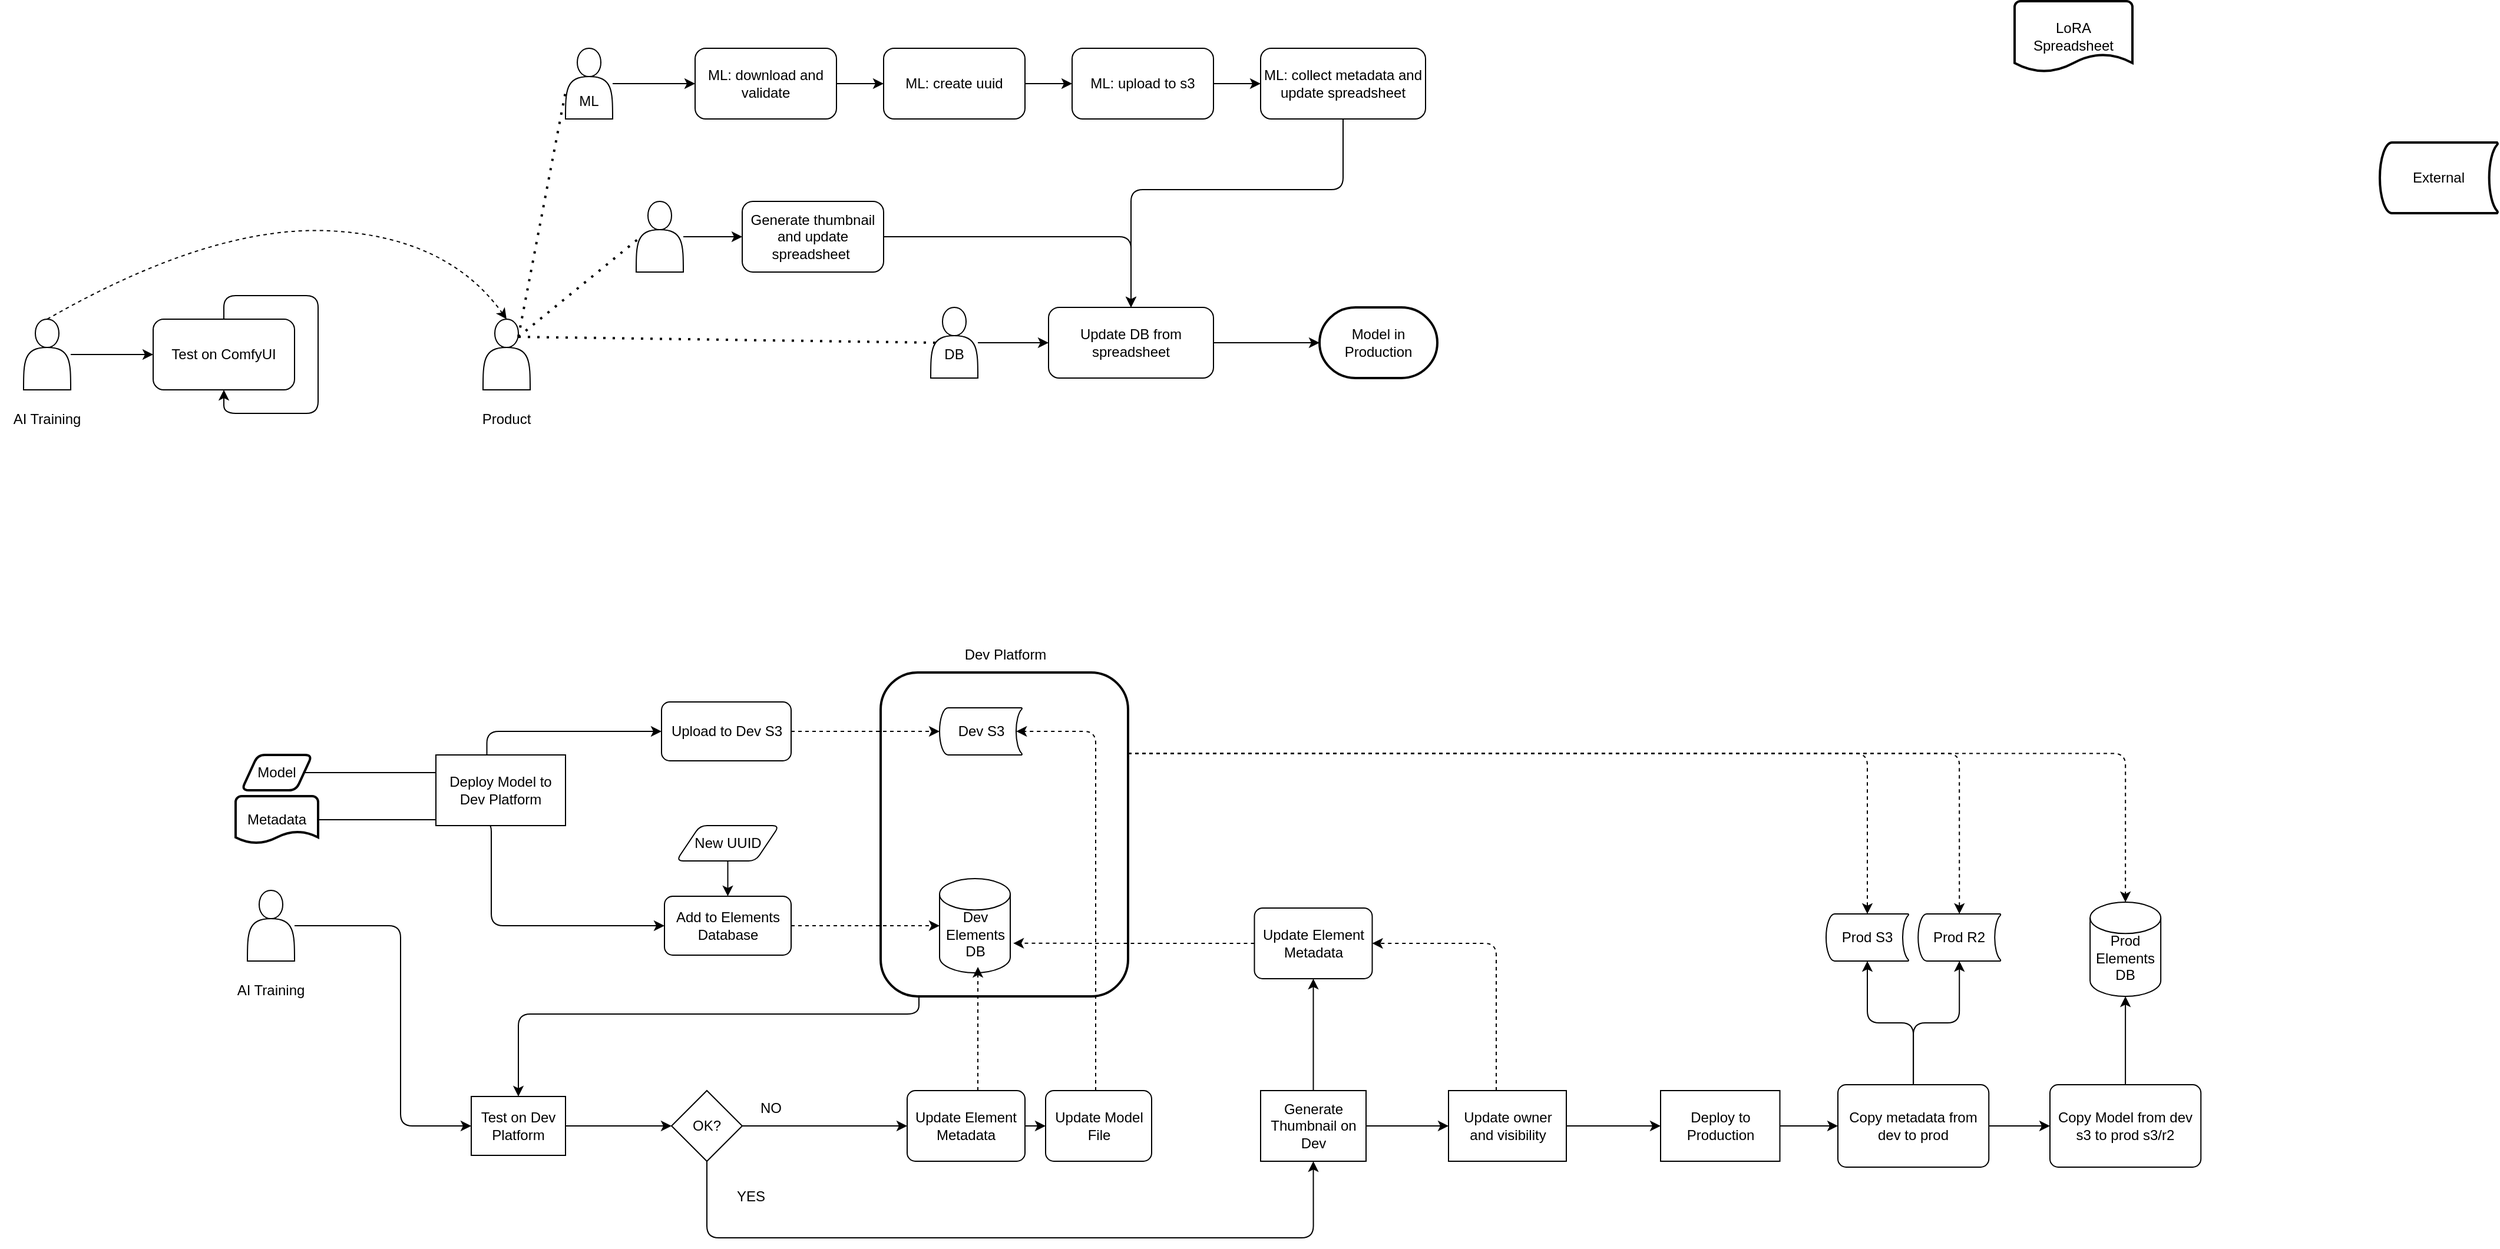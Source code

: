<mxfile version="21.6.6" type="github">
  <diagram name="Page-1" id="fCquEHRTi7rFjkFJdamn">
    <mxGraphModel dx="1803" dy="972" grid="1" gridSize="10" guides="1" tooltips="1" connect="1" arrows="1" fold="1" page="1" pageScale="1" pageWidth="3300" pageHeight="4681" math="0" shadow="0">
      <root>
        <mxCell id="0" />
        <mxCell id="1" parent="0" />
        <mxCell id="tbLJHxu7H_uGALW-EGp5-21" style="edgeStyle=orthogonalEdgeStyle;rounded=1;orthogonalLoop=1;jettySize=auto;html=1;entryX=0;entryY=0.5;entryDx=0;entryDy=0;" edge="1" parent="1" source="tbLJHxu7H_uGALW-EGp5-1" target="tbLJHxu7H_uGALW-EGp5-2">
          <mxGeometry relative="1" as="geometry" />
        </mxCell>
        <mxCell id="tbLJHxu7H_uGALW-EGp5-1" value="" style="shape=actor;whiteSpace=wrap;html=1;rounded=1;" vertex="1" parent="1">
          <mxGeometry x="130" y="540" width="40" height="60" as="geometry" />
        </mxCell>
        <mxCell id="tbLJHxu7H_uGALW-EGp5-2" value="Test on ComfyUI" style="rounded=1;whiteSpace=wrap;html=1;" vertex="1" parent="1">
          <mxGeometry x="240" y="540" width="120" height="60" as="geometry" />
        </mxCell>
        <mxCell id="tbLJHxu7H_uGALW-EGp5-45" style="edgeStyle=orthogonalEdgeStyle;rounded=1;orthogonalLoop=1;jettySize=auto;html=1;" edge="1" parent="1" source="tbLJHxu7H_uGALW-EGp5-4" target="tbLJHxu7H_uGALW-EGp5-5">
          <mxGeometry relative="1" as="geometry" />
        </mxCell>
        <mxCell id="tbLJHxu7H_uGALW-EGp5-4" value="&lt;p style=&quot;line-height: 140%;&quot;&gt;&lt;br&gt;&lt;/p&gt;" style="shape=actor;whiteSpace=wrap;html=1;rounded=1;" vertex="1" parent="1">
          <mxGeometry x="590" y="310" width="40" height="60" as="geometry" />
        </mxCell>
        <mxCell id="tbLJHxu7H_uGALW-EGp5-40" style="edgeStyle=orthogonalEdgeStyle;rounded=1;orthogonalLoop=1;jettySize=auto;html=1;entryX=0;entryY=0.5;entryDx=0;entryDy=0;" edge="1" parent="1" source="tbLJHxu7H_uGALW-EGp5-5" target="tbLJHxu7H_uGALW-EGp5-9">
          <mxGeometry relative="1" as="geometry" />
        </mxCell>
        <mxCell id="tbLJHxu7H_uGALW-EGp5-5" value="ML: download and validate" style="rounded=1;whiteSpace=wrap;html=1;" vertex="1" parent="1">
          <mxGeometry x="700" y="310" width="120" height="60" as="geometry" />
        </mxCell>
        <mxCell id="tbLJHxu7H_uGALW-EGp5-42" style="edgeStyle=orthogonalEdgeStyle;rounded=1;orthogonalLoop=1;jettySize=auto;html=1;" edge="1" parent="1" source="tbLJHxu7H_uGALW-EGp5-6" target="tbLJHxu7H_uGALW-EGp5-7">
          <mxGeometry relative="1" as="geometry" />
        </mxCell>
        <mxCell id="tbLJHxu7H_uGALW-EGp5-6" value="ML: upload to s3" style="rounded=1;whiteSpace=wrap;html=1;" vertex="1" parent="1">
          <mxGeometry x="1020" y="310" width="120" height="60" as="geometry" />
        </mxCell>
        <mxCell id="tbLJHxu7H_uGALW-EGp5-50" style="edgeStyle=orthogonalEdgeStyle;rounded=1;orthogonalLoop=1;jettySize=auto;html=1;entryX=0.5;entryY=0;entryDx=0;entryDy=0;" edge="1" parent="1" source="tbLJHxu7H_uGALW-EGp5-7" target="tbLJHxu7H_uGALW-EGp5-47">
          <mxGeometry relative="1" as="geometry">
            <mxPoint x="1180" y="530" as="targetPoint" />
            <Array as="points">
              <mxPoint x="1250" y="430" />
              <mxPoint x="1070" y="430" />
            </Array>
          </mxGeometry>
        </mxCell>
        <mxCell id="tbLJHxu7H_uGALW-EGp5-7" value="ML: collect metadata and update spreadsheet" style="rounded=1;whiteSpace=wrap;html=1;" vertex="1" parent="1">
          <mxGeometry x="1180" y="310" width="140" height="60" as="geometry" />
        </mxCell>
        <mxCell id="tbLJHxu7H_uGALW-EGp5-46" style="edgeStyle=orthogonalEdgeStyle;rounded=1;orthogonalLoop=1;jettySize=auto;html=1;entryX=0;entryY=0.5;entryDx=0;entryDy=0;" edge="1" parent="1" source="tbLJHxu7H_uGALW-EGp5-8" target="tbLJHxu7H_uGALW-EGp5-10">
          <mxGeometry relative="1" as="geometry" />
        </mxCell>
        <mxCell id="tbLJHxu7H_uGALW-EGp5-8" value="" style="shape=actor;whiteSpace=wrap;html=1;rounded=1;" vertex="1" parent="1">
          <mxGeometry x="650" y="440" width="40" height="60" as="geometry" />
        </mxCell>
        <mxCell id="tbLJHxu7H_uGALW-EGp5-41" style="edgeStyle=orthogonalEdgeStyle;rounded=1;orthogonalLoop=1;jettySize=auto;html=1;exitX=1;exitY=0.5;exitDx=0;exitDy=0;" edge="1" parent="1" source="tbLJHxu7H_uGALW-EGp5-9" target="tbLJHxu7H_uGALW-EGp5-6">
          <mxGeometry relative="1" as="geometry" />
        </mxCell>
        <mxCell id="tbLJHxu7H_uGALW-EGp5-9" value="ML: create uuid" style="rounded=1;whiteSpace=wrap;html=1;" vertex="1" parent="1">
          <mxGeometry x="860" y="310" width="120" height="60" as="geometry" />
        </mxCell>
        <mxCell id="tbLJHxu7H_uGALW-EGp5-49" style="edgeStyle=orthogonalEdgeStyle;rounded=1;orthogonalLoop=1;jettySize=auto;html=1;entryX=0.5;entryY=0;entryDx=0;entryDy=0;" edge="1" parent="1" source="tbLJHxu7H_uGALW-EGp5-10" target="tbLJHxu7H_uGALW-EGp5-47">
          <mxGeometry relative="1" as="geometry" />
        </mxCell>
        <mxCell id="tbLJHxu7H_uGALW-EGp5-10" value="Generate thumbnail and update spreadsheet&amp;nbsp;" style="rounded=1;whiteSpace=wrap;html=1;" vertex="1" parent="1">
          <mxGeometry x="740" y="440" width="120" height="60" as="geometry" />
        </mxCell>
        <mxCell id="tbLJHxu7H_uGALW-EGp5-15" value="Dev S3" style="strokeWidth=1;html=1;shape=mxgraph.flowchart.stored_data;whiteSpace=wrap;rounded=1;" vertex="1" parent="1">
          <mxGeometry x="907.5" y="870" width="70" height="40" as="geometry" />
        </mxCell>
        <mxCell id="tbLJHxu7H_uGALW-EGp5-16" value="External" style="strokeWidth=2;html=1;shape=mxgraph.flowchart.stored_data;whiteSpace=wrap;rounded=1;" vertex="1" parent="1">
          <mxGeometry x="2130" y="390" width="100" height="60" as="geometry" />
        </mxCell>
        <mxCell id="tbLJHxu7H_uGALW-EGp5-17" value="&lt;br&gt;Dev Elements DB" style="strokeWidth=1;html=1;shape=mxgraph.flowchart.database;whiteSpace=wrap;rounded=1;" vertex="1" parent="1">
          <mxGeometry x="907.5" y="1015" width="60" height="80" as="geometry" />
        </mxCell>
        <mxCell id="tbLJHxu7H_uGALW-EGp5-18" value="LoRA Spreadsheet" style="strokeWidth=2;html=1;shape=mxgraph.flowchart.document2;whiteSpace=wrap;size=0.25;rounded=1;" vertex="1" parent="1">
          <mxGeometry x="1820" y="270" width="100" height="60" as="geometry" />
        </mxCell>
        <mxCell id="tbLJHxu7H_uGALW-EGp5-48" style="edgeStyle=orthogonalEdgeStyle;rounded=1;orthogonalLoop=1;jettySize=auto;html=1;entryX=0;entryY=0.5;entryDx=0;entryDy=0;" edge="1" parent="1" source="tbLJHxu7H_uGALW-EGp5-20" target="tbLJHxu7H_uGALW-EGp5-47">
          <mxGeometry relative="1" as="geometry" />
        </mxCell>
        <mxCell id="tbLJHxu7H_uGALW-EGp5-20" value="" style="shape=actor;whiteSpace=wrap;html=1;rounded=1;" vertex="1" parent="1">
          <mxGeometry x="900" y="530" width="40" height="60" as="geometry" />
        </mxCell>
        <mxCell id="tbLJHxu7H_uGALW-EGp5-23" style="edgeStyle=orthogonalEdgeStyle;rounded=1;orthogonalLoop=1;jettySize=auto;html=1;entryX=0.5;entryY=1;entryDx=0;entryDy=0;" edge="1" parent="1" source="tbLJHxu7H_uGALW-EGp5-2" target="tbLJHxu7H_uGALW-EGp5-2">
          <mxGeometry relative="1" as="geometry" />
        </mxCell>
        <mxCell id="tbLJHxu7H_uGALW-EGp5-24" value="" style="shape=actor;whiteSpace=wrap;html=1;rounded=1;" vertex="1" parent="1">
          <mxGeometry x="520" y="540" width="40" height="60" as="geometry" />
        </mxCell>
        <mxCell id="tbLJHxu7H_uGALW-EGp5-25" value="" style="curved=1;endArrow=classic;html=1;rounded=1;exitX=0.5;exitY=0;exitDx=0;exitDy=0;entryX=0.5;entryY=0;entryDx=0;entryDy=0;dashed=1;" edge="1" parent="1" source="tbLJHxu7H_uGALW-EGp5-1" target="tbLJHxu7H_uGALW-EGp5-24">
          <mxGeometry width="50" height="50" relative="1" as="geometry">
            <mxPoint x="920" y="620" as="sourcePoint" />
            <mxPoint x="970" y="570" as="targetPoint" />
            <Array as="points">
              <mxPoint x="290" y="460" />
              <mxPoint x="490" y="470" />
            </Array>
          </mxGeometry>
        </mxCell>
        <mxCell id="tbLJHxu7H_uGALW-EGp5-26" value="AI Training" style="text;html=1;strokeColor=none;fillColor=none;align=center;verticalAlign=middle;whiteSpace=wrap;rounded=1;" vertex="1" parent="1">
          <mxGeometry x="110" y="610" width="80" height="30" as="geometry" />
        </mxCell>
        <mxCell id="tbLJHxu7H_uGALW-EGp5-27" value="Product" style="text;html=1;strokeColor=none;fillColor=none;align=center;verticalAlign=middle;whiteSpace=wrap;rounded=1;" vertex="1" parent="1">
          <mxGeometry x="500" y="610" width="80" height="30" as="geometry" />
        </mxCell>
        <mxCell id="tbLJHxu7H_uGALW-EGp5-31" value="" style="endArrow=none;dashed=1;html=1;dashPattern=1 3;strokeWidth=2;rounded=1;exitX=0.75;exitY=0.25;exitDx=0;exitDy=0;exitPerimeter=0;entryX=0.008;entryY=0.592;entryDx=0;entryDy=0;entryPerimeter=0;" edge="1" parent="1" source="tbLJHxu7H_uGALW-EGp5-24" target="tbLJHxu7H_uGALW-EGp5-4">
          <mxGeometry width="50" height="50" relative="1" as="geometry">
            <mxPoint x="810" y="590" as="sourcePoint" />
            <mxPoint x="860" y="540" as="targetPoint" />
          </mxGeometry>
        </mxCell>
        <mxCell id="tbLJHxu7H_uGALW-EGp5-32" value="" style="endArrow=none;dashed=1;html=1;dashPattern=1 3;strokeWidth=2;rounded=1;exitX=0.75;exitY=0.25;exitDx=0;exitDy=0;exitPerimeter=0;entryX=0.1;entryY=0.5;entryDx=0;entryDy=0;entryPerimeter=0;" edge="1" parent="1" source="tbLJHxu7H_uGALW-EGp5-24" target="tbLJHxu7H_uGALW-EGp5-8">
          <mxGeometry width="50" height="50" relative="1" as="geometry">
            <mxPoint x="560" y="565" as="sourcePoint" />
            <mxPoint x="910" y="432" as="targetPoint" />
          </mxGeometry>
        </mxCell>
        <mxCell id="tbLJHxu7H_uGALW-EGp5-33" value="" style="endArrow=none;dashed=1;html=1;dashPattern=1 3;strokeWidth=2;rounded=1;exitX=0.75;exitY=0.25;exitDx=0;exitDy=0;exitPerimeter=0;entryX=0.1;entryY=0.5;entryDx=0;entryDy=0;entryPerimeter=0;" edge="1" parent="1" source="tbLJHxu7H_uGALW-EGp5-24" target="tbLJHxu7H_uGALW-EGp5-20">
          <mxGeometry width="50" height="50" relative="1" as="geometry">
            <mxPoint x="560" y="565" as="sourcePoint" />
            <mxPoint x="910" y="682" as="targetPoint" />
          </mxGeometry>
        </mxCell>
        <mxCell id="tbLJHxu7H_uGALW-EGp5-34" value="ML" style="text;html=1;strokeColor=none;fillColor=none;align=center;verticalAlign=middle;whiteSpace=wrap;rounded=1;" vertex="1" parent="1">
          <mxGeometry x="570" y="340" width="80" height="30" as="geometry" />
        </mxCell>
        <mxCell id="tbLJHxu7H_uGALW-EGp5-35" value="DB" style="text;html=1;strokeColor=none;fillColor=none;align=center;verticalAlign=middle;whiteSpace=wrap;rounded=1;" vertex="1" parent="1">
          <mxGeometry x="880" y="555" width="80" height="30" as="geometry" />
        </mxCell>
        <mxCell id="tbLJHxu7H_uGALW-EGp5-53" style="edgeStyle=orthogonalEdgeStyle;rounded=1;orthogonalLoop=1;jettySize=auto;html=1;entryX=0;entryY=0.5;entryDx=0;entryDy=0;entryPerimeter=0;" edge="1" parent="1" source="tbLJHxu7H_uGALW-EGp5-47" target="tbLJHxu7H_uGALW-EGp5-52">
          <mxGeometry relative="1" as="geometry" />
        </mxCell>
        <mxCell id="tbLJHxu7H_uGALW-EGp5-47" value="Update DB from spreadsheet" style="rounded=1;whiteSpace=wrap;html=1;" vertex="1" parent="1">
          <mxGeometry x="1000" y="530" width="140" height="60" as="geometry" />
        </mxCell>
        <mxCell id="tbLJHxu7H_uGALW-EGp5-52" value="Model in Production" style="strokeWidth=2;html=1;shape=mxgraph.flowchart.terminator;whiteSpace=wrap;rounded=1;" vertex="1" parent="1">
          <mxGeometry x="1230" y="530" width="100" height="60" as="geometry" />
        </mxCell>
        <mxCell id="tbLJHxu7H_uGALW-EGp5-80" style="edgeStyle=orthogonalEdgeStyle;rounded=1;orthogonalLoop=1;jettySize=auto;html=1;entryX=0;entryY=0.5;entryDx=0;entryDy=0;" edge="1" parent="1" source="tbLJHxu7H_uGALW-EGp5-54" target="tbLJHxu7H_uGALW-EGp5-79">
          <mxGeometry relative="1" as="geometry">
            <Array as="points">
              <mxPoint x="450" y="1055" />
              <mxPoint x="450" y="1225" />
            </Array>
          </mxGeometry>
        </mxCell>
        <mxCell id="tbLJHxu7H_uGALW-EGp5-54" value="" style="shape=actor;whiteSpace=wrap;html=1;rounded=1;" vertex="1" parent="1">
          <mxGeometry x="320" y="1025" width="40" height="60" as="geometry" />
        </mxCell>
        <mxCell id="tbLJHxu7H_uGALW-EGp5-55" value="AI Training" style="text;html=1;strokeColor=none;fillColor=none;align=center;verticalAlign=middle;whiteSpace=wrap;rounded=1;" vertex="1" parent="1">
          <mxGeometry x="300" y="1095" width="80" height="30" as="geometry" />
        </mxCell>
        <mxCell id="tbLJHxu7H_uGALW-EGp5-128" style="edgeStyle=orthogonalEdgeStyle;rounded=1;orthogonalLoop=1;jettySize=auto;html=1;entryX=0;entryY=0.5;entryDx=0;entryDy=0;" edge="1" parent="1" source="tbLJHxu7H_uGALW-EGp5-56" target="tbLJHxu7H_uGALW-EGp5-63">
          <mxGeometry relative="1" as="geometry" />
        </mxCell>
        <mxCell id="tbLJHxu7H_uGALW-EGp5-56" value="Model" style="shape=parallelogram;html=1;strokeWidth=2;perimeter=parallelogramPerimeter;whiteSpace=wrap;rounded=1;arcSize=12;size=0.23;" vertex="1" parent="1">
          <mxGeometry x="315" y="910" width="60" height="30" as="geometry" />
        </mxCell>
        <mxCell id="tbLJHxu7H_uGALW-EGp5-129" style="edgeStyle=orthogonalEdgeStyle;rounded=1;orthogonalLoop=1;jettySize=auto;html=1;entryX=0;entryY=0.5;entryDx=0;entryDy=0;" edge="1" parent="1" source="tbLJHxu7H_uGALW-EGp5-61" target="tbLJHxu7H_uGALW-EGp5-64">
          <mxGeometry relative="1" as="geometry" />
        </mxCell>
        <mxCell id="tbLJHxu7H_uGALW-EGp5-61" value="Metadata" style="strokeWidth=2;html=1;shape=mxgraph.flowchart.document2;whiteSpace=wrap;size=0.25;rounded=1;" vertex="1" parent="1">
          <mxGeometry x="310" y="945" width="70" height="40" as="geometry" />
        </mxCell>
        <mxCell id="tbLJHxu7H_uGALW-EGp5-95" style="edgeStyle=orthogonalEdgeStyle;rounded=1;orthogonalLoop=1;jettySize=auto;html=1;entryX=0;entryY=0.5;entryDx=0;entryDy=0;entryPerimeter=0;dashed=1;strokeWidth=1;" edge="1" parent="1" source="tbLJHxu7H_uGALW-EGp5-63" target="tbLJHxu7H_uGALW-EGp5-15">
          <mxGeometry relative="1" as="geometry">
            <Array as="points">
              <mxPoint x="780" y="890" />
              <mxPoint x="780" y="890" />
            </Array>
          </mxGeometry>
        </mxCell>
        <mxCell id="tbLJHxu7H_uGALW-EGp5-63" value="Upload to Dev S3" style="rounded=1;whiteSpace=wrap;html=1;absoluteArcSize=1;arcSize=14;strokeWidth=1;" vertex="1" parent="1">
          <mxGeometry x="671.5" y="865" width="110" height="50" as="geometry" />
        </mxCell>
        <mxCell id="tbLJHxu7H_uGALW-EGp5-85" style="edgeStyle=orthogonalEdgeStyle;rounded=1;orthogonalLoop=1;jettySize=auto;html=1;entryX=0;entryY=0.5;entryDx=0;entryDy=0;entryPerimeter=0;dashed=1;strokeWidth=1;" edge="1" parent="1" source="tbLJHxu7H_uGALW-EGp5-64" target="tbLJHxu7H_uGALW-EGp5-17">
          <mxGeometry relative="1" as="geometry" />
        </mxCell>
        <mxCell id="tbLJHxu7H_uGALW-EGp5-64" value="Add to Elements Database" style="rounded=1;whiteSpace=wrap;html=1;absoluteArcSize=1;arcSize=14;strokeWidth=1;" vertex="1" parent="1">
          <mxGeometry x="674" y="1030" width="107.5" height="50" as="geometry" />
        </mxCell>
        <mxCell id="tbLJHxu7H_uGALW-EGp5-77" style="edgeStyle=orthogonalEdgeStyle;rounded=1;orthogonalLoop=1;jettySize=auto;html=1;entryX=0.5;entryY=0;entryDx=0;entryDy=0;strokeWidth=1;" edge="1" parent="1" source="tbLJHxu7H_uGALW-EGp5-73" target="tbLJHxu7H_uGALW-EGp5-64">
          <mxGeometry relative="1" as="geometry" />
        </mxCell>
        <mxCell id="tbLJHxu7H_uGALW-EGp5-73" value="New UUID" style="shape=parallelogram;html=1;strokeWidth=1;perimeter=parallelogramPerimeter;whiteSpace=wrap;rounded=1;arcSize=12;size=0.23;" vertex="1" parent="1">
          <mxGeometry x="684" y="970" width="87.5" height="30" as="geometry" />
        </mxCell>
        <mxCell id="tbLJHxu7H_uGALW-EGp5-99" style="edgeStyle=orthogonalEdgeStyle;rounded=1;orthogonalLoop=1;jettySize=auto;html=1;entryX=0;entryY=0.5;entryDx=0;entryDy=0;entryPerimeter=0;strokeWidth=1;" edge="1" parent="1" source="tbLJHxu7H_uGALW-EGp5-79" target="tbLJHxu7H_uGALW-EGp5-86">
          <mxGeometry relative="1" as="geometry" />
        </mxCell>
        <mxCell id="tbLJHxu7H_uGALW-EGp5-79" value="Test on Dev Platform" style="rounded=1;whiteSpace=wrap;html=1;absoluteArcSize=1;arcSize=0;strokeWidth=1;" vertex="1" parent="1">
          <mxGeometry x="510" y="1200" width="80" height="50" as="geometry" />
        </mxCell>
        <mxCell id="tbLJHxu7H_uGALW-EGp5-96" style="edgeStyle=orthogonalEdgeStyle;rounded=1;orthogonalLoop=1;jettySize=auto;html=1;entryX=0;entryY=0.5;entryDx=0;entryDy=0;strokeWidth=1;" edge="1" parent="1" source="tbLJHxu7H_uGALW-EGp5-86" target="tbLJHxu7H_uGALW-EGp5-92">
          <mxGeometry relative="1" as="geometry" />
        </mxCell>
        <mxCell id="tbLJHxu7H_uGALW-EGp5-104" style="edgeStyle=orthogonalEdgeStyle;rounded=1;orthogonalLoop=1;jettySize=auto;html=1;entryX=0.5;entryY=1;entryDx=0;entryDy=0;strokeWidth=1;" edge="1" parent="1" source="tbLJHxu7H_uGALW-EGp5-86" target="tbLJHxu7H_uGALW-EGp5-103">
          <mxGeometry relative="1" as="geometry">
            <Array as="points">
              <mxPoint x="710" y="1320" />
              <mxPoint x="1225" y="1320" />
            </Array>
          </mxGeometry>
        </mxCell>
        <mxCell id="tbLJHxu7H_uGALW-EGp5-86" value="OK?" style="strokeWidth=1;html=1;shape=mxgraph.flowchart.decision;whiteSpace=wrap;rounded=1;" vertex="1" parent="1">
          <mxGeometry x="680" y="1195" width="60" height="60" as="geometry" />
        </mxCell>
        <mxCell id="tbLJHxu7H_uGALW-EGp5-110" style="edgeStyle=orthogonalEdgeStyle;rounded=1;orthogonalLoop=1;jettySize=auto;html=1;entryX=0;entryY=0.5;entryDx=0;entryDy=0;strokeWidth=1;" edge="1" parent="1" source="tbLJHxu7H_uGALW-EGp5-92" target="tbLJHxu7H_uGALW-EGp5-107">
          <mxGeometry relative="1" as="geometry" />
        </mxCell>
        <mxCell id="tbLJHxu7H_uGALW-EGp5-131" style="edgeStyle=orthogonalEdgeStyle;rounded=1;orthogonalLoop=1;jettySize=auto;html=1;entryX=0.393;entryY=0.909;entryDx=0;entryDy=0;entryPerimeter=0;dashed=1;strokeWidth=1;" edge="1" parent="1" source="tbLJHxu7H_uGALW-EGp5-92" target="tbLJHxu7H_uGALW-EGp5-124">
          <mxGeometry relative="1" as="geometry">
            <Array as="points">
              <mxPoint x="940" y="1170" />
              <mxPoint x="940" y="1170" />
            </Array>
          </mxGeometry>
        </mxCell>
        <mxCell id="tbLJHxu7H_uGALW-EGp5-92" value="Update Element Metadata" style="rounded=1;whiteSpace=wrap;html=1;absoluteArcSize=1;arcSize=14;strokeWidth=1;" vertex="1" parent="1">
          <mxGeometry x="880" y="1195" width="100" height="60" as="geometry" />
        </mxCell>
        <mxCell id="tbLJHxu7H_uGALW-EGp5-100" value="NO" style="text;html=1;align=center;verticalAlign=middle;resizable=0;points=[];autosize=1;strokeColor=none;fillColor=none;strokeWidth=1;" vertex="1" parent="1">
          <mxGeometry x="744.25" y="1195" width="40" height="30" as="geometry" />
        </mxCell>
        <mxCell id="tbLJHxu7H_uGALW-EGp5-102" value="YES" style="text;html=1;align=center;verticalAlign=middle;resizable=0;points=[];autosize=1;strokeColor=none;fillColor=none;strokeWidth=1;" vertex="1" parent="1">
          <mxGeometry x="721.5" y="1270" width="50" height="30" as="geometry" />
        </mxCell>
        <mxCell id="tbLJHxu7H_uGALW-EGp5-115" style="edgeStyle=orthogonalEdgeStyle;rounded=1;orthogonalLoop=1;jettySize=auto;html=1;entryX=0;entryY=0.5;entryDx=0;entryDy=0;strokeWidth=1;" edge="1" parent="1" source="tbLJHxu7H_uGALW-EGp5-103" target="tbLJHxu7H_uGALW-EGp5-112">
          <mxGeometry relative="1" as="geometry" />
        </mxCell>
        <mxCell id="tbLJHxu7H_uGALW-EGp5-134" style="edgeStyle=orthogonalEdgeStyle;rounded=1;orthogonalLoop=1;jettySize=auto;html=1;entryX=0.5;entryY=1;entryDx=0;entryDy=0;strokeWidth=1;" edge="1" parent="1" source="tbLJHxu7H_uGALW-EGp5-103" target="tbLJHxu7H_uGALW-EGp5-132">
          <mxGeometry relative="1" as="geometry" />
        </mxCell>
        <mxCell id="tbLJHxu7H_uGALW-EGp5-103" value="Generate Thumbnail on Dev" style="rounded=1;whiteSpace=wrap;html=1;absoluteArcSize=1;arcSize=0;strokeWidth=1;" vertex="1" parent="1">
          <mxGeometry x="1180" y="1195" width="89.5" height="60" as="geometry" />
        </mxCell>
        <mxCell id="tbLJHxu7H_uGALW-EGp5-109" style="edgeStyle=orthogonalEdgeStyle;rounded=1;orthogonalLoop=1;jettySize=auto;html=1;entryX=0.93;entryY=0.5;entryDx=0;entryDy=0;entryPerimeter=0;dashed=1;strokeWidth=1;" edge="1" parent="1" source="tbLJHxu7H_uGALW-EGp5-107" target="tbLJHxu7H_uGALW-EGp5-15">
          <mxGeometry relative="1" as="geometry">
            <Array as="points">
              <mxPoint x="1040" y="890" />
            </Array>
          </mxGeometry>
        </mxCell>
        <mxCell id="tbLJHxu7H_uGALW-EGp5-107" value="Update Model File" style="rounded=1;whiteSpace=wrap;html=1;absoluteArcSize=1;arcSize=14;strokeWidth=1;" vertex="1" parent="1">
          <mxGeometry x="997.5" y="1195" width="90" height="60" as="geometry" />
        </mxCell>
        <mxCell id="tbLJHxu7H_uGALW-EGp5-140" style="edgeStyle=orthogonalEdgeStyle;rounded=1;orthogonalLoop=1;jettySize=auto;html=1;entryX=0;entryY=0.5;entryDx=0;entryDy=0;" edge="1" parent="1" source="tbLJHxu7H_uGALW-EGp5-111" target="tbLJHxu7H_uGALW-EGp5-119">
          <mxGeometry relative="1" as="geometry" />
        </mxCell>
        <mxCell id="tbLJHxu7H_uGALW-EGp5-111" value="Deploy to Production" style="rounded=1;whiteSpace=wrap;html=1;absoluteArcSize=1;arcSize=0;strokeWidth=1;" vertex="1" parent="1">
          <mxGeometry x="1519.5" y="1195" width="101.25" height="60" as="geometry" />
        </mxCell>
        <mxCell id="tbLJHxu7H_uGALW-EGp5-116" style="edgeStyle=orthogonalEdgeStyle;rounded=1;orthogonalLoop=1;jettySize=auto;html=1;entryX=0;entryY=0.5;entryDx=0;entryDy=0;strokeWidth=1;" edge="1" parent="1" source="tbLJHxu7H_uGALW-EGp5-112" target="tbLJHxu7H_uGALW-EGp5-111">
          <mxGeometry relative="1" as="geometry" />
        </mxCell>
        <mxCell id="tbLJHxu7H_uGALW-EGp5-136" style="edgeStyle=orthogonalEdgeStyle;rounded=1;orthogonalLoop=1;jettySize=auto;html=1;entryX=1;entryY=0.5;entryDx=0;entryDy=0;dashed=1;strokeWidth=1;" edge="1" parent="1" source="tbLJHxu7H_uGALW-EGp5-112" target="tbLJHxu7H_uGALW-EGp5-132">
          <mxGeometry relative="1" as="geometry">
            <Array as="points">
              <mxPoint x="1380" y="1070" />
            </Array>
          </mxGeometry>
        </mxCell>
        <mxCell id="tbLJHxu7H_uGALW-EGp5-112" value="Update owner and visibility" style="rounded=1;whiteSpace=wrap;html=1;absoluteArcSize=1;arcSize=0;strokeWidth=1;" vertex="1" parent="1">
          <mxGeometry x="1339.5" y="1195" width="100" height="60" as="geometry" />
        </mxCell>
        <mxCell id="tbLJHxu7H_uGALW-EGp5-144" style="edgeStyle=orthogonalEdgeStyle;rounded=1;orthogonalLoop=1;jettySize=auto;html=1;entryX=0.5;entryY=1;entryDx=0;entryDy=0;entryPerimeter=0;" edge="1" parent="1" source="tbLJHxu7H_uGALW-EGp5-118" target="tbLJHxu7H_uGALW-EGp5-137">
          <mxGeometry relative="1" as="geometry" />
        </mxCell>
        <mxCell id="tbLJHxu7H_uGALW-EGp5-118" value="Copy Model from dev s3 to prod s3/r2" style="rounded=1;whiteSpace=wrap;html=1;absoluteArcSize=1;arcSize=14;strokeWidth=1;" vertex="1" parent="1">
          <mxGeometry x="1850.0" y="1190" width="128.13" height="70" as="geometry" />
        </mxCell>
        <mxCell id="tbLJHxu7H_uGALW-EGp5-141" style="edgeStyle=orthogonalEdgeStyle;rounded=1;orthogonalLoop=1;jettySize=auto;html=1;entryX=0;entryY=0.5;entryDx=0;entryDy=0;" edge="1" parent="1" source="tbLJHxu7H_uGALW-EGp5-119" target="tbLJHxu7H_uGALW-EGp5-118">
          <mxGeometry relative="1" as="geometry" />
        </mxCell>
        <mxCell id="tbLJHxu7H_uGALW-EGp5-142" style="edgeStyle=orthogonalEdgeStyle;rounded=1;orthogonalLoop=1;jettySize=auto;html=1;" edge="1" parent="1" source="tbLJHxu7H_uGALW-EGp5-119" target="tbLJHxu7H_uGALW-EGp5-138">
          <mxGeometry relative="1" as="geometry" />
        </mxCell>
        <mxCell id="tbLJHxu7H_uGALW-EGp5-143" style="edgeStyle=orthogonalEdgeStyle;rounded=1;orthogonalLoop=1;jettySize=auto;html=1;entryX=0.5;entryY=1;entryDx=0;entryDy=0;entryPerimeter=0;" edge="1" parent="1" source="tbLJHxu7H_uGALW-EGp5-119" target="tbLJHxu7H_uGALW-EGp5-139">
          <mxGeometry relative="1" as="geometry" />
        </mxCell>
        <mxCell id="tbLJHxu7H_uGALW-EGp5-119" value="Copy metadata from dev to prod" style="rounded=1;whiteSpace=wrap;html=1;absoluteArcSize=1;arcSize=14;strokeWidth=1;" vertex="1" parent="1">
          <mxGeometry x="1670" y="1190" width="128.13" height="70" as="geometry" />
        </mxCell>
        <mxCell id="tbLJHxu7H_uGALW-EGp5-125" style="edgeStyle=orthogonalEdgeStyle;rounded=1;orthogonalLoop=1;jettySize=auto;html=1;entryX=0.5;entryY=0;entryDx=0;entryDy=0;strokeWidth=1;" edge="1" parent="1" source="tbLJHxu7H_uGALW-EGp5-124" target="tbLJHxu7H_uGALW-EGp5-79">
          <mxGeometry relative="1" as="geometry">
            <Array as="points">
              <mxPoint x="890" y="1130" />
              <mxPoint x="550" y="1130" />
            </Array>
          </mxGeometry>
        </mxCell>
        <mxCell id="tbLJHxu7H_uGALW-EGp5-147" style="edgeStyle=orthogonalEdgeStyle;rounded=1;orthogonalLoop=1;jettySize=auto;html=1;exitX=1;exitY=0.25;exitDx=0;exitDy=0;entryX=0.5;entryY=0;entryDx=0;entryDy=0;entryPerimeter=0;dashed=1;" edge="1" parent="1" source="tbLJHxu7H_uGALW-EGp5-124" target="tbLJHxu7H_uGALW-EGp5-138">
          <mxGeometry relative="1" as="geometry" />
        </mxCell>
        <mxCell id="tbLJHxu7H_uGALW-EGp5-149" style="edgeStyle=orthogonalEdgeStyle;rounded=1;orthogonalLoop=1;jettySize=auto;html=1;exitX=1;exitY=0.25;exitDx=0;exitDy=0;entryX=0.5;entryY=0;entryDx=0;entryDy=0;entryPerimeter=0;dashed=1;" edge="1" parent="1" source="tbLJHxu7H_uGALW-EGp5-124" target="tbLJHxu7H_uGALW-EGp5-139">
          <mxGeometry relative="1" as="geometry" />
        </mxCell>
        <mxCell id="tbLJHxu7H_uGALW-EGp5-150" style="edgeStyle=orthogonalEdgeStyle;rounded=1;orthogonalLoop=1;jettySize=auto;html=1;exitX=1;exitY=0.25;exitDx=0;exitDy=0;entryX=0.5;entryY=0;entryDx=0;entryDy=0;entryPerimeter=0;dashed=1;" edge="1" parent="1" source="tbLJHxu7H_uGALW-EGp5-124" target="tbLJHxu7H_uGALW-EGp5-137">
          <mxGeometry relative="1" as="geometry" />
        </mxCell>
        <mxCell id="tbLJHxu7H_uGALW-EGp5-124" value="" style="rounded=1;whiteSpace=wrap;html=1;fillColor=none;strokeWidth=2;deletable=1;" vertex="1" parent="1">
          <mxGeometry x="857.5" y="840" width="210" height="275" as="geometry" />
        </mxCell>
        <mxCell id="tbLJHxu7H_uGALW-EGp5-126" value="Dev Platform" style="text;html=1;align=center;verticalAlign=middle;resizable=0;points=[];autosize=1;strokeColor=none;fillColor=none;strokeWidth=1;" vertex="1" parent="1">
          <mxGeometry x="917.5" y="810" width="90" height="30" as="geometry" />
        </mxCell>
        <mxCell id="tbLJHxu7H_uGALW-EGp5-127" value="Deploy Model to Dev Platform" style="rounded=1;whiteSpace=wrap;html=1;arcSize=0;strokeWidth=1;" vertex="1" parent="1">
          <mxGeometry x="480" y="910" width="110" height="60" as="geometry" />
        </mxCell>
        <mxCell id="tbLJHxu7H_uGALW-EGp5-135" style="edgeStyle=orthogonalEdgeStyle;rounded=1;orthogonalLoop=1;jettySize=auto;html=1;entryX=0.536;entryY=0.836;entryDx=0;entryDy=0;entryPerimeter=0;dashed=1;strokeWidth=1;" edge="1" parent="1" source="tbLJHxu7H_uGALW-EGp5-132" target="tbLJHxu7H_uGALW-EGp5-124">
          <mxGeometry relative="1" as="geometry" />
        </mxCell>
        <mxCell id="tbLJHxu7H_uGALW-EGp5-132" value="Update Element Metadata" style="rounded=1;whiteSpace=wrap;html=1;absoluteArcSize=1;arcSize=14;strokeWidth=1;" vertex="1" parent="1">
          <mxGeometry x="1174.75" y="1040" width="100" height="60" as="geometry" />
        </mxCell>
        <mxCell id="tbLJHxu7H_uGALW-EGp5-137" value="&lt;br&gt;Prod Elements DB" style="strokeWidth=1;html=1;shape=mxgraph.flowchart.database;whiteSpace=wrap;rounded=1;" vertex="1" parent="1">
          <mxGeometry x="1884.07" y="1035" width="60" height="80" as="geometry" />
        </mxCell>
        <mxCell id="tbLJHxu7H_uGALW-EGp5-138" value="Prod S3" style="strokeWidth=1;html=1;shape=mxgraph.flowchart.stored_data;whiteSpace=wrap;rounded=1;" vertex="1" parent="1">
          <mxGeometry x="1660" y="1045" width="70" height="40" as="geometry" />
        </mxCell>
        <mxCell id="tbLJHxu7H_uGALW-EGp5-139" value="Prod R2" style="strokeWidth=1;html=1;shape=mxgraph.flowchart.stored_data;whiteSpace=wrap;rounded=1;" vertex="1" parent="1">
          <mxGeometry x="1738.13" y="1045" width="70" height="40" as="geometry" />
        </mxCell>
      </root>
    </mxGraphModel>
  </diagram>
</mxfile>
